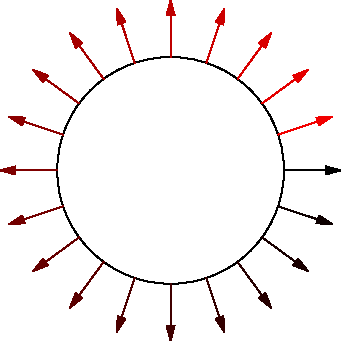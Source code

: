 size(0,0);

path cle=scale(2cm)*reverse(unitcircle);

draw(cle);

for(real i=0; i<=length(cle); i+=.2)
  draw(point(cle,i)--(1cm*I*dir(cle,i))+point(cle,i),Arrow,p=i/length(cle)*red);

